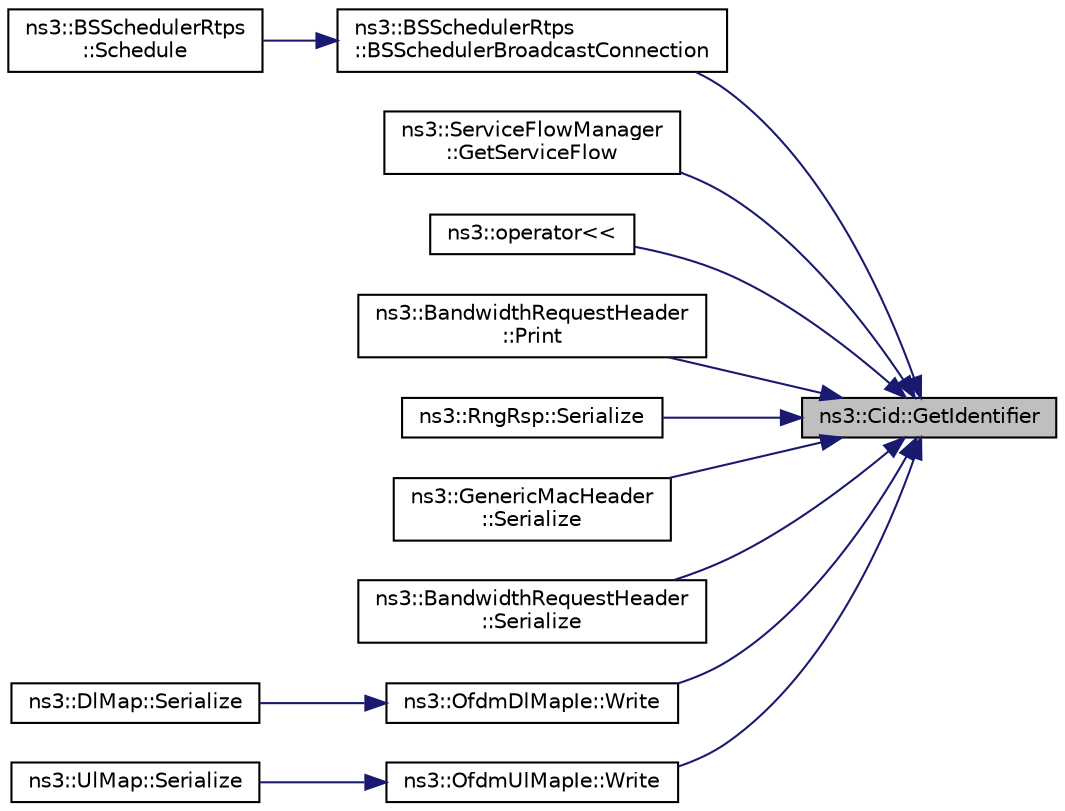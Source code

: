digraph "ns3::Cid::GetIdentifier"
{
 // LATEX_PDF_SIZE
  edge [fontname="Helvetica",fontsize="10",labelfontname="Helvetica",labelfontsize="10"];
  node [fontname="Helvetica",fontsize="10",shape=record];
  rankdir="RL";
  Node1 [label="ns3::Cid::GetIdentifier",height=0.2,width=0.4,color="black", fillcolor="grey75", style="filled", fontcolor="black",tooltip=" "];
  Node1 -> Node2 [dir="back",color="midnightblue",fontsize="10",style="solid",fontname="Helvetica"];
  Node2 [label="ns3::BSSchedulerRtps\l::BSSchedulerBroadcastConnection",height=0.2,width=0.4,color="black", fillcolor="white", style="filled",URL="$classns3_1_1_b_s_scheduler_rtps.html#ad041a6417c9cf0ddc40116ac877015ab",tooltip="schedules the broadcast connections"];
  Node2 -> Node3 [dir="back",color="midnightblue",fontsize="10",style="solid",fontname="Helvetica"];
  Node3 [label="ns3::BSSchedulerRtps\l::Schedule",height=0.2,width=0.4,color="black", fillcolor="white", style="filled",URL="$classns3_1_1_b_s_scheduler_rtps.html#a311c9c524b1a898c72afa35a9d7ac0dc",tooltip="Schedule function."];
  Node1 -> Node4 [dir="back",color="midnightblue",fontsize="10",style="solid",fontname="Helvetica"];
  Node4 [label="ns3::ServiceFlowManager\l::GetServiceFlow",height=0.2,width=0.4,color="black", fillcolor="white", style="filled",URL="$classns3_1_1_service_flow_manager.html#a470f462e769a4e0d0b6f6820a4180f6b",tooltip="Get service flow by CID."];
  Node1 -> Node5 [dir="back",color="midnightblue",fontsize="10",style="solid",fontname="Helvetica"];
  Node5 [label="ns3::operator\<\<",height=0.2,width=0.4,color="black", fillcolor="white", style="filled",URL="$namespacens3.html#a74d66dcef7ae92fbbb9a0c7d96a081c9",tooltip="output stream output opertor"];
  Node1 -> Node6 [dir="back",color="midnightblue",fontsize="10",style="solid",fontname="Helvetica"];
  Node6 [label="ns3::BandwidthRequestHeader\l::Print",height=0.2,width=0.4,color="black", fillcolor="white", style="filled",URL="$classns3_1_1_bandwidth_request_header.html#ae5d14ae1b1035e59e8f9cafbaf7515d9",tooltip=" "];
  Node1 -> Node7 [dir="back",color="midnightblue",fontsize="10",style="solid",fontname="Helvetica"];
  Node7 [label="ns3::RngRsp::Serialize",height=0.2,width=0.4,color="black", fillcolor="white", style="filled",URL="$classns3_1_1_rng_rsp.html#a004f6659f919f80f99e09df6756cb04c",tooltip=" "];
  Node1 -> Node8 [dir="back",color="midnightblue",fontsize="10",style="solid",fontname="Helvetica"];
  Node8 [label="ns3::GenericMacHeader\l::Serialize",height=0.2,width=0.4,color="black", fillcolor="white", style="filled",URL="$classns3_1_1_generic_mac_header.html#a44892a66346273d99325e30693252192",tooltip=" "];
  Node1 -> Node9 [dir="back",color="midnightblue",fontsize="10",style="solid",fontname="Helvetica"];
  Node9 [label="ns3::BandwidthRequestHeader\l::Serialize",height=0.2,width=0.4,color="black", fillcolor="white", style="filled",URL="$classns3_1_1_bandwidth_request_header.html#a67b37eb4221a18c11dc9613745443d88",tooltip=" "];
  Node1 -> Node10 [dir="back",color="midnightblue",fontsize="10",style="solid",fontname="Helvetica"];
  Node10 [label="ns3::OfdmDlMapIe::Write",height=0.2,width=0.4,color="black", fillcolor="white", style="filled",URL="$classns3_1_1_ofdm_dl_map_ie.html#a79fd594db1debce290f73b351feb2103",tooltip="Wrtie item."];
  Node10 -> Node11 [dir="back",color="midnightblue",fontsize="10",style="solid",fontname="Helvetica"];
  Node11 [label="ns3::DlMap::Serialize",height=0.2,width=0.4,color="black", fillcolor="white", style="filled",URL="$classns3_1_1_dl_map.html#af879bd5df06c56be89e68465681589a0",tooltip=" "];
  Node1 -> Node12 [dir="back",color="midnightblue",fontsize="10",style="solid",fontname="Helvetica"];
  Node12 [label="ns3::OfdmUlMapIe::Write",height=0.2,width=0.4,color="black", fillcolor="white", style="filled",URL="$classns3_1_1_ofdm_ul_map_ie.html#a45c9875997f781a65b8eeb3e3340a75f",tooltip="Write item."];
  Node12 -> Node13 [dir="back",color="midnightblue",fontsize="10",style="solid",fontname="Helvetica"];
  Node13 [label="ns3::UlMap::Serialize",height=0.2,width=0.4,color="black", fillcolor="white", style="filled",URL="$classns3_1_1_ul_map.html#af26cb8cf55fe027ab519a5ccbd49400d",tooltip=" "];
}
